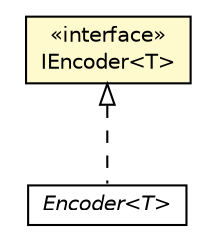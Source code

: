 #!/usr/local/bin/dot
#
# Class diagram 
# Generated by UMLGraph version R5_6-24-gf6e263 (http://www.umlgraph.org/)
#

digraph G {
	edge [fontname="Helvetica",fontsize=10,labelfontname="Helvetica",labelfontsize=10];
	node [fontname="Helvetica",fontsize=10,shape=plaintext];
	nodesep=0.25;
	ranksep=0.5;
	// org.universAAL.lddi.lib.ieeex73std.org.bn.IEncoder<T>
	c4649824 [label=<<table title="org.universAAL.lddi.lib.ieeex73std.org.bn.IEncoder" border="0" cellborder="1" cellspacing="0" cellpadding="2" port="p" bgcolor="lemonChiffon" href="./IEncoder.html">
		<tr><td><table border="0" cellspacing="0" cellpadding="1">
<tr><td align="center" balign="center"> &#171;interface&#187; </td></tr>
<tr><td align="center" balign="center"> IEncoder&lt;T&gt; </td></tr>
		</table></td></tr>
		</table>>, URL="./IEncoder.html", fontname="Helvetica", fontcolor="black", fontsize=10.0];
	// org.universAAL.lddi.lib.ieeex73std.org.bn.coders.Encoder<T>
	c4649862 [label=<<table title="org.universAAL.lddi.lib.ieeex73std.org.bn.coders.Encoder" border="0" cellborder="1" cellspacing="0" cellpadding="2" port="p" href="./coders/Encoder.html">
		<tr><td><table border="0" cellspacing="0" cellpadding="1">
<tr><td align="center" balign="center"><font face="Helvetica-Oblique"> Encoder&lt;T&gt; </font></td></tr>
		</table></td></tr>
		</table>>, URL="./coders/Encoder.html", fontname="Helvetica", fontcolor="black", fontsize=10.0];
	//org.universAAL.lddi.lib.ieeex73std.org.bn.coders.Encoder<T> implements org.universAAL.lddi.lib.ieeex73std.org.bn.IEncoder<T>
	c4649824:p -> c4649862:p [dir=back,arrowtail=empty,style=dashed];
}

